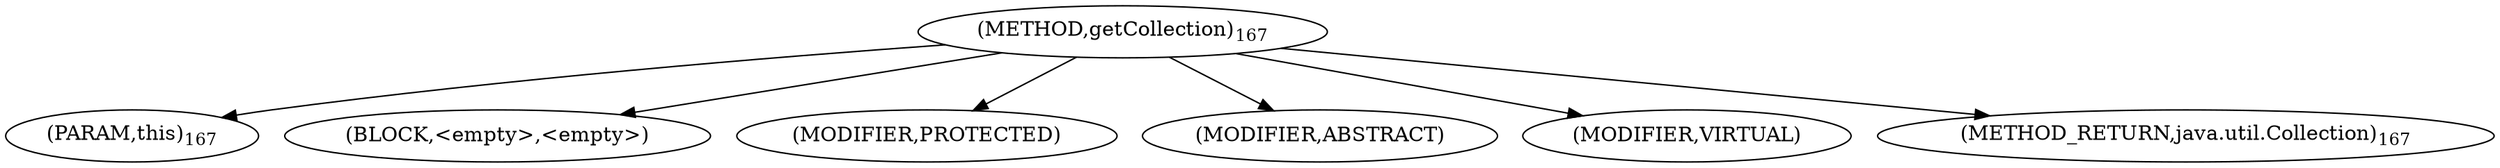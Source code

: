 digraph "getCollection" {  
"272" [label = <(METHOD,getCollection)<SUB>167</SUB>> ]
"273" [label = <(PARAM,this)<SUB>167</SUB>> ]
"274" [label = <(BLOCK,&lt;empty&gt;,&lt;empty&gt;)> ]
"275" [label = <(MODIFIER,PROTECTED)> ]
"276" [label = <(MODIFIER,ABSTRACT)> ]
"277" [label = <(MODIFIER,VIRTUAL)> ]
"278" [label = <(METHOD_RETURN,java.util.Collection)<SUB>167</SUB>> ]
  "272" -> "273" 
  "272" -> "274" 
  "272" -> "275" 
  "272" -> "276" 
  "272" -> "277" 
  "272" -> "278" 
}
